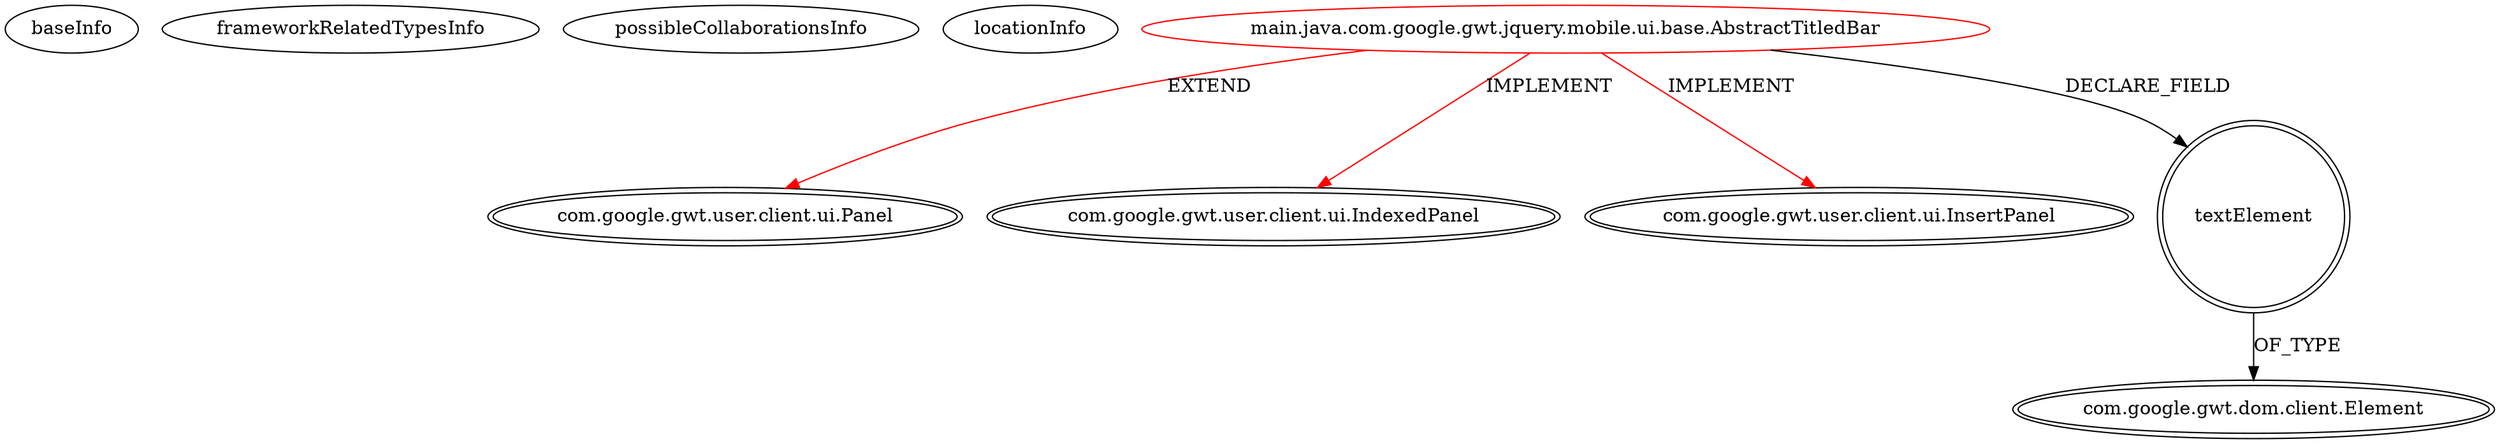 digraph {
baseInfo[graphId=3198,category="extension_graph",isAnonymous=false,possibleRelation=false]
frameworkRelatedTypesInfo[0="com.google.gwt.user.client.ui.Panel",1="com.google.gwt.user.client.ui.IndexedPanel",2="com.google.gwt.user.client.ui.InsertPanel"]
possibleCollaborationsInfo[]
locationInfo[projectName="jhudson8-gwt-jquery-ui",filePath="/jhudson8-gwt-jquery-ui/gwt-jquery-ui-master/core/gwt-jquery-ui-mobile/src/main/java/com/google/gwt/jquery/mobile/ui/base/AbstractTitledBar.java",contextSignature="AbstractTitledBar",graphId="3198"]
0[label="main.java.com.google.gwt.jquery.mobile.ui.base.AbstractTitledBar",vertexType="ROOT_CLIENT_CLASS_DECLARATION",isFrameworkType=false,color=red]
1[label="com.google.gwt.user.client.ui.Panel",vertexType="FRAMEWORK_CLASS_TYPE",isFrameworkType=true,peripheries=2]
2[label="com.google.gwt.user.client.ui.IndexedPanel",vertexType="FRAMEWORK_INTERFACE_TYPE",isFrameworkType=true,peripheries=2]
3[label="com.google.gwt.user.client.ui.InsertPanel",vertexType="FRAMEWORK_INTERFACE_TYPE",isFrameworkType=true,peripheries=2]
4[label="textElement",vertexType="FIELD_DECLARATION",isFrameworkType=true,peripheries=2,shape=circle]
5[label="com.google.gwt.dom.client.Element",vertexType="FRAMEWORK_CLASS_TYPE",isFrameworkType=true,peripheries=2]
0->1[label="EXTEND",color=red]
0->2[label="IMPLEMENT",color=red]
0->3[label="IMPLEMENT",color=red]
0->4[label="DECLARE_FIELD"]
4->5[label="OF_TYPE"]
}
